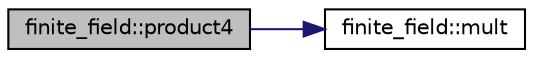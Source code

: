 digraph "finite_field::product4"
{
  edge [fontname="Helvetica",fontsize="10",labelfontname="Helvetica",labelfontsize="10"];
  node [fontname="Helvetica",fontsize="10",shape=record];
  rankdir="LR";
  Node16844 [label="finite_field::product4",height=0.2,width=0.4,color="black", fillcolor="grey75", style="filled", fontcolor="black"];
  Node16844 -> Node16845 [color="midnightblue",fontsize="10",style="solid",fontname="Helvetica"];
  Node16845 [label="finite_field::mult",height=0.2,width=0.4,color="black", fillcolor="white", style="filled",URL="$df/d5a/classfinite__field.html#a24fb5917aa6d4d656fd855b7f44a13b0"];
}
